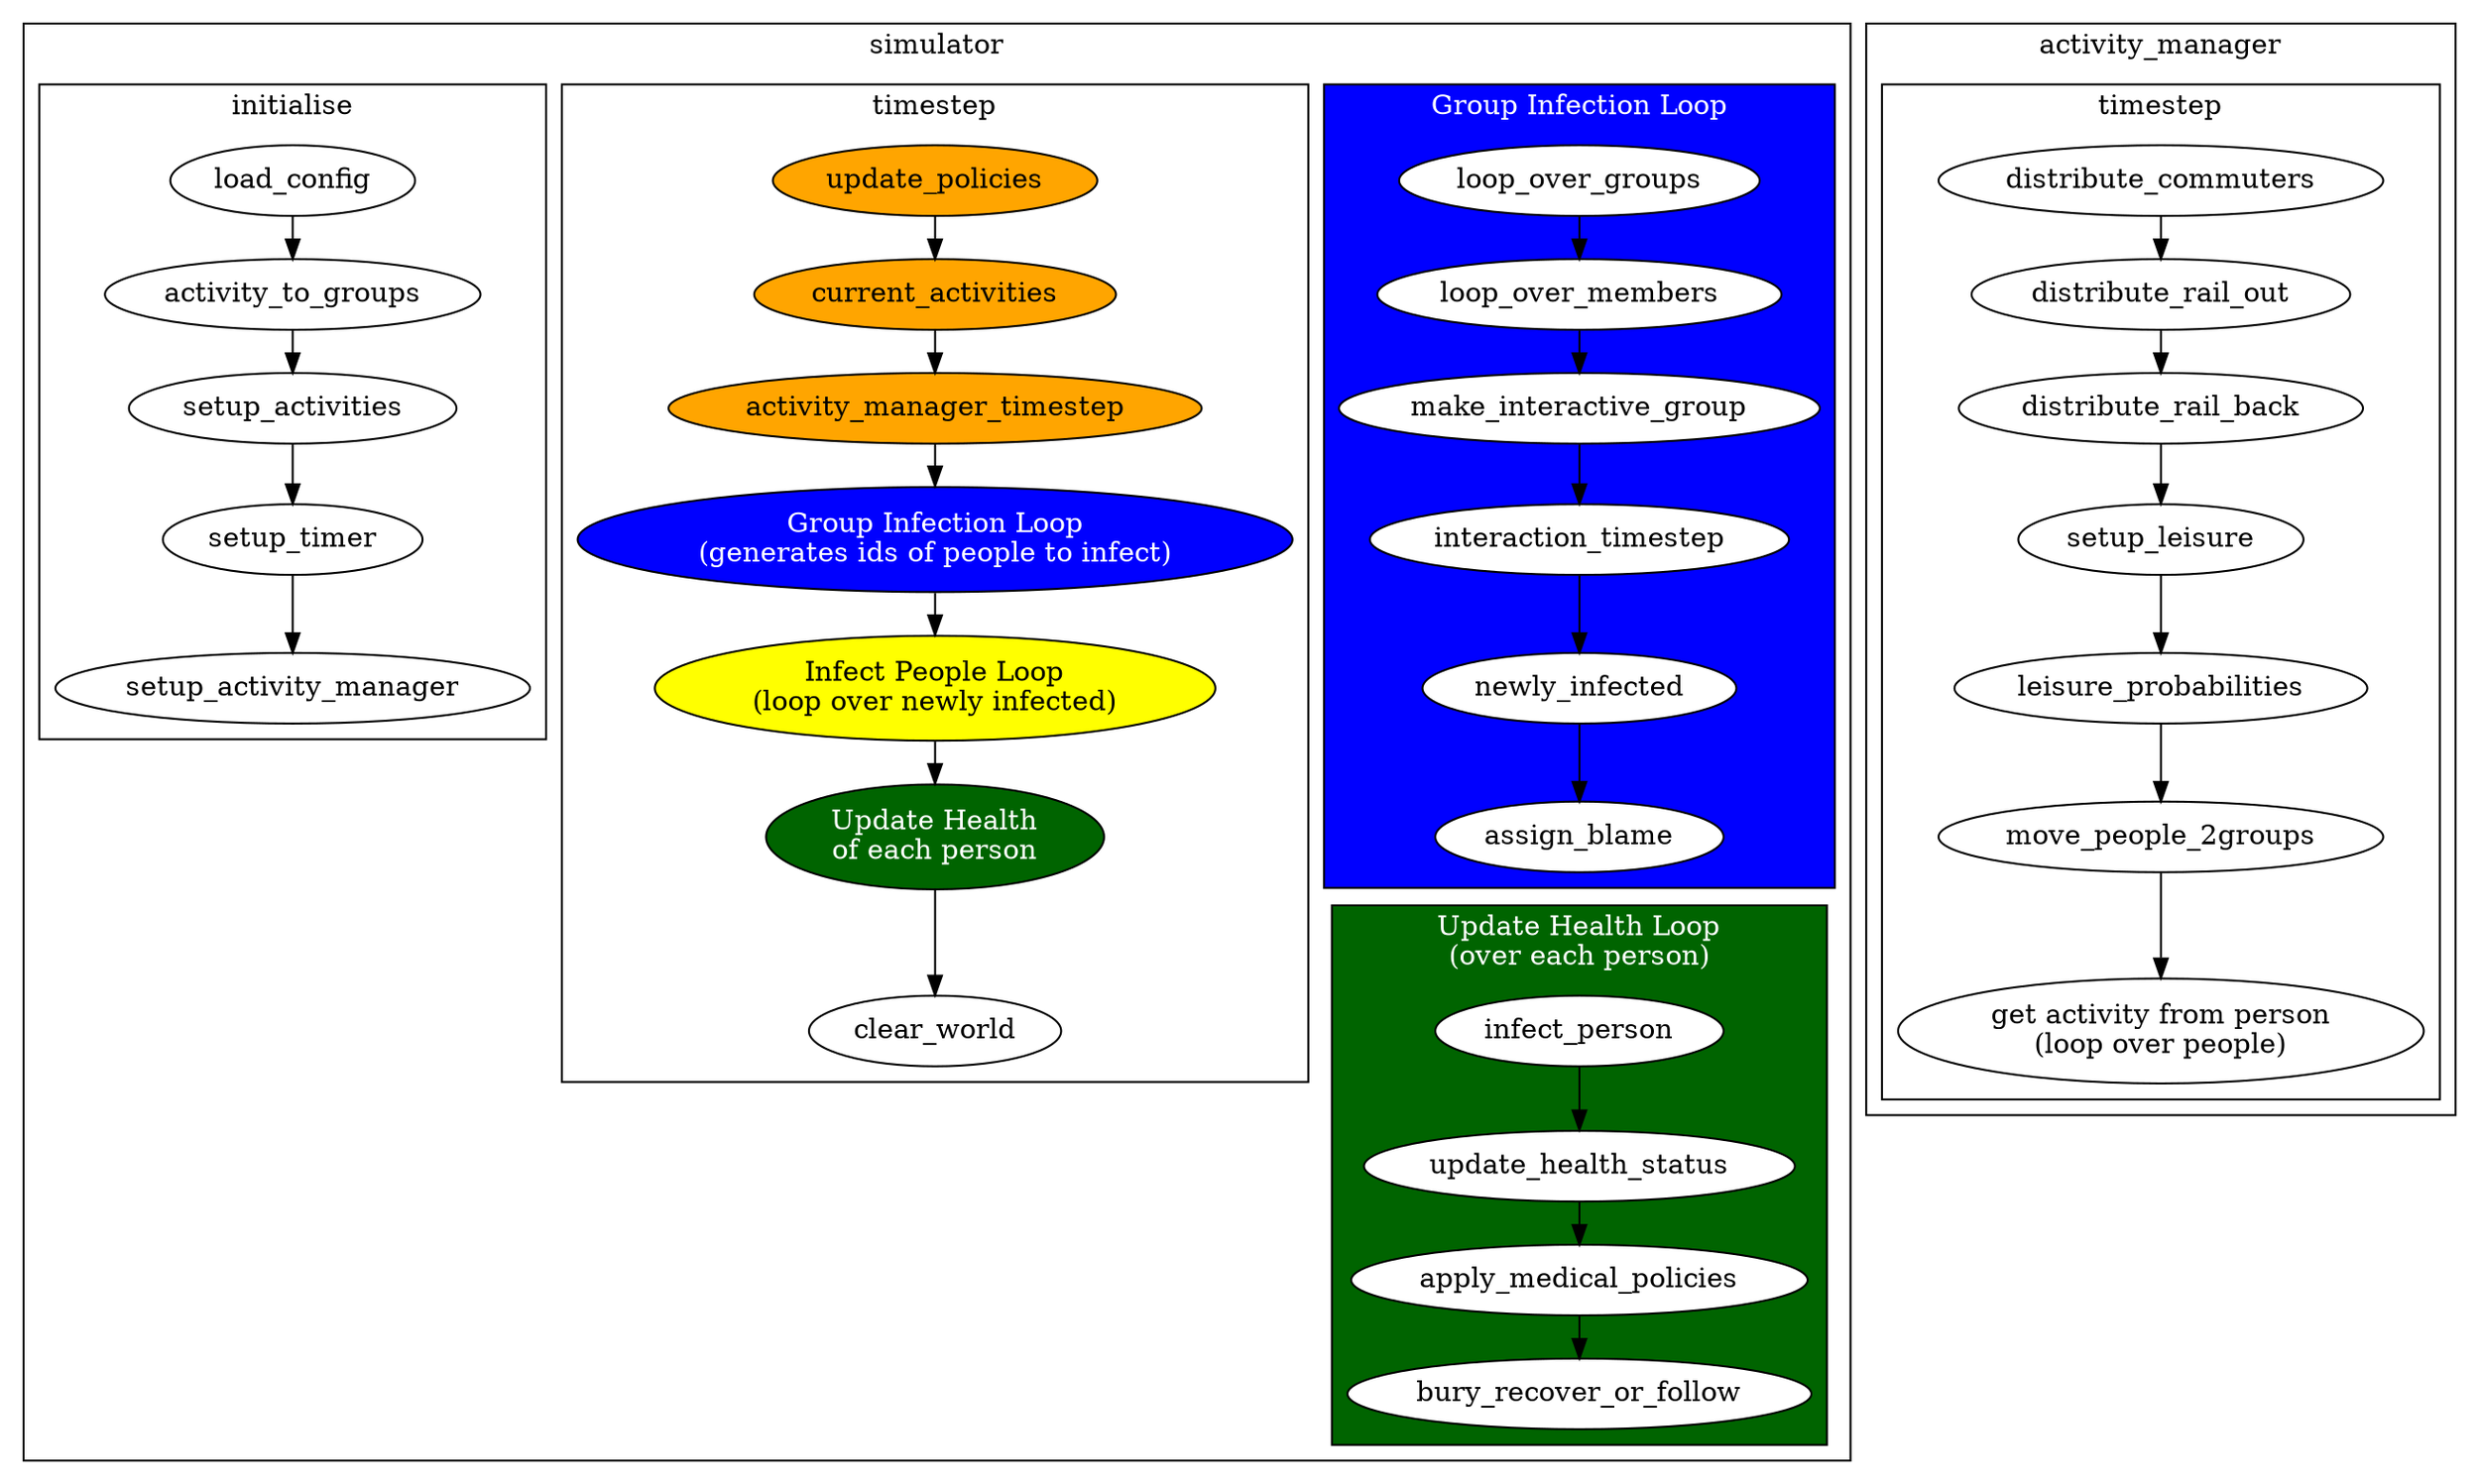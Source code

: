 digraph {
ranksep=0.3

    subgraph cluster_00 {label="simulator"


    subgraph cluster_2 {label="Group Infection Loop"
    style =filled fillcolor=blue fontcolor=white
        node [style=filled fillcolor=white]
        loop_over_groups -> loop_over_members
        loop_over_members -> make_interactive_group
        make_interactive_group -> interaction_timestep
        interaction_timestep -> newly_infected
        newly_infected -> assign_blame

        }

    subgraph cluster_3 {label="Update Health Loop\n(over each person)"
        style =filled fillcolor=darkgreen fontcolor=white
        node [style=filled fillcolor=white]
        infect_person -> update_health_status
        update_health_status -> apply_medical_policies
        apply_medical_policies -> bury_recover_or_follow
        bury_recover_or_follow

         }

    assign_blame -> infect_person [style=invis]


    subgraph cluster_1 {label="timestep"

            node [style="filled" fillcolor=orange]

            update_policies -> current_activities
            current_activities -> activity_manager_timestep
            activity_manager_timestep -> group_infection_loop
            group_infection_loop -> infect_people
            infect_people -> update_health
            update_health -> clear_world

            group_infection_loop [label="Group Infection Loop\n(generates ids of people to infect)"
            style = filled fillcolor=blue fontcolor=white]

            infect_people [label="Infect People Loop\n(loop over newly infected)" style = filled fillcolor=yellow]

            update_health [label="Update Health\nof each person"
            fillcolor=darkgreen fontcolor=white]

            clear_world [fillcolor=white]

    }

    subgraph cluster_0 {label="initialise"

        load_config -> activity_to_groups
        activity_to_groups -> setup_activities
        setup_activities -> setup_timer
        setup_timer -> setup_activity_manager
    }

}

subgraph cluster_11 {label="activity_manager"

subgraph cluster_4 {label="timestep"

distribute_commuters -> distribute_rail_out
distribute_rail_out -> distribute_rail_back
distribute_rail_back -> setup_leisure
setup_leisure -> leisure_probabilities
leisure_probabilities -> move_people_2groups
move_people_2groups -> get_activity_from_person #[label=" loop over people"]
get_activity_from_person [label="get activity from person\n(loop over people)"]
}


}


}
